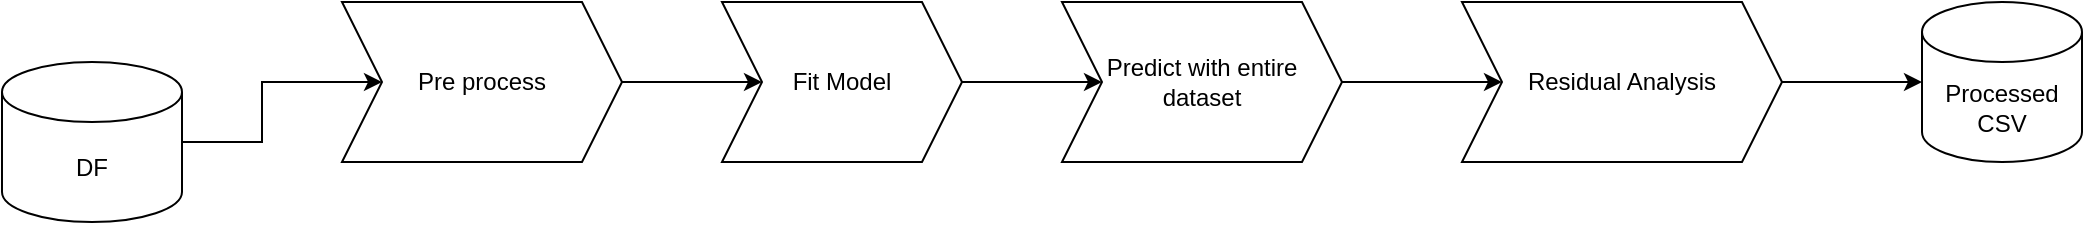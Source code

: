 <mxfile version="24.7.16">
  <diagram name="Page-1" id="X32Y0t2jqYef3AYhtakv">
    <mxGraphModel dx="1434" dy="738" grid="1" gridSize="10" guides="1" tooltips="1" connect="1" arrows="1" fold="1" page="1" pageScale="1" pageWidth="850" pageHeight="1100" math="0" shadow="0">
      <root>
        <mxCell id="0" />
        <mxCell id="1" parent="0" />
        <mxCell id="voInPAMd06QzjuyyJUfS-2" value="DF" style="shape=cylinder3;whiteSpace=wrap;html=1;boundedLbl=1;backgroundOutline=1;size=15;" vertex="1" parent="1">
          <mxGeometry x="20" y="250" width="90" height="80" as="geometry" />
        </mxCell>
        <mxCell id="voInPAMd06QzjuyyJUfS-5" value="" style="edgeStyle=orthogonalEdgeStyle;rounded=0;orthogonalLoop=1;jettySize=auto;html=1;entryX=0;entryY=0.5;entryDx=0;entryDy=0;exitX=1;exitY=0.5;exitDx=0;exitDy=0;exitPerimeter=0;" edge="1" parent="1" source="voInPAMd06QzjuyyJUfS-2" target="voInPAMd06QzjuyyJUfS-6">
          <mxGeometry relative="1" as="geometry">
            <mxPoint x="170" y="310" as="sourcePoint" />
            <mxPoint x="190" y="265" as="targetPoint" />
          </mxGeometry>
        </mxCell>
        <mxCell id="voInPAMd06QzjuyyJUfS-6" value="Pre process" style="shape=step;perimeter=stepPerimeter;whiteSpace=wrap;html=1;fixedSize=1;" vertex="1" parent="1">
          <mxGeometry x="190" y="220" width="140" height="80" as="geometry" />
        </mxCell>
        <mxCell id="voInPAMd06QzjuyyJUfS-7" value="Fit Model" style="shape=step;perimeter=stepPerimeter;whiteSpace=wrap;html=1;fixedSize=1;" vertex="1" parent="1">
          <mxGeometry x="380" y="220" width="120" height="80" as="geometry" />
        </mxCell>
        <mxCell id="voInPAMd06QzjuyyJUfS-9" value="" style="endArrow=classic;html=1;rounded=0;exitX=1;exitY=0.5;exitDx=0;exitDy=0;" edge="1" parent="1" source="voInPAMd06QzjuyyJUfS-6" target="voInPAMd06QzjuyyJUfS-7">
          <mxGeometry width="50" height="50" relative="1" as="geometry">
            <mxPoint x="320" y="420" as="sourcePoint" />
            <mxPoint x="370" y="370" as="targetPoint" />
          </mxGeometry>
        </mxCell>
        <mxCell id="voInPAMd06QzjuyyJUfS-10" value="Predict with entire dataset" style="shape=step;perimeter=stepPerimeter;whiteSpace=wrap;html=1;fixedSize=1;" vertex="1" parent="1">
          <mxGeometry x="550" y="220" width="140" height="80" as="geometry" />
        </mxCell>
        <mxCell id="voInPAMd06QzjuyyJUfS-12" value="" style="endArrow=classic;html=1;rounded=0;exitX=1;exitY=0.5;exitDx=0;exitDy=0;entryX=0;entryY=0.5;entryDx=0;entryDy=0;" edge="1" parent="1" source="voInPAMd06QzjuyyJUfS-7" target="voInPAMd06QzjuyyJUfS-10">
          <mxGeometry width="50" height="50" relative="1" as="geometry">
            <mxPoint x="470" y="470" as="sourcePoint" />
            <mxPoint x="520" y="420" as="targetPoint" />
          </mxGeometry>
        </mxCell>
        <mxCell id="voInPAMd06QzjuyyJUfS-13" value="Processed CSV" style="shape=cylinder3;whiteSpace=wrap;html=1;boundedLbl=1;backgroundOutline=1;size=15;" vertex="1" parent="1">
          <mxGeometry x="980" y="220" width="80" height="80" as="geometry" />
        </mxCell>
        <mxCell id="voInPAMd06QzjuyyJUfS-14" value="Residual Analysis" style="shape=step;perimeter=stepPerimeter;whiteSpace=wrap;html=1;fixedSize=1;" vertex="1" parent="1">
          <mxGeometry x="750" y="220" width="160" height="80" as="geometry" />
        </mxCell>
        <mxCell id="voInPAMd06QzjuyyJUfS-15" value="" style="endArrow=classic;html=1;rounded=0;entryX=0;entryY=0.5;entryDx=0;entryDy=0;exitX=1;exitY=0.5;exitDx=0;exitDy=0;" edge="1" parent="1" source="voInPAMd06QzjuyyJUfS-10" target="voInPAMd06QzjuyyJUfS-14">
          <mxGeometry width="50" height="50" relative="1" as="geometry">
            <mxPoint x="400" y="410" as="sourcePoint" />
            <mxPoint x="450" y="360" as="targetPoint" />
          </mxGeometry>
        </mxCell>
        <mxCell id="voInPAMd06QzjuyyJUfS-16" value="" style="endArrow=classic;html=1;rounded=0;exitX=1;exitY=0.5;exitDx=0;exitDy=0;entryX=0;entryY=0.5;entryDx=0;entryDy=0;entryPerimeter=0;" edge="1" parent="1" source="voInPAMd06QzjuyyJUfS-14" target="voInPAMd06QzjuyyJUfS-13">
          <mxGeometry width="50" height="50" relative="1" as="geometry">
            <mxPoint x="910" y="400" as="sourcePoint" />
            <mxPoint x="960" y="350" as="targetPoint" />
          </mxGeometry>
        </mxCell>
      </root>
    </mxGraphModel>
  </diagram>
</mxfile>
